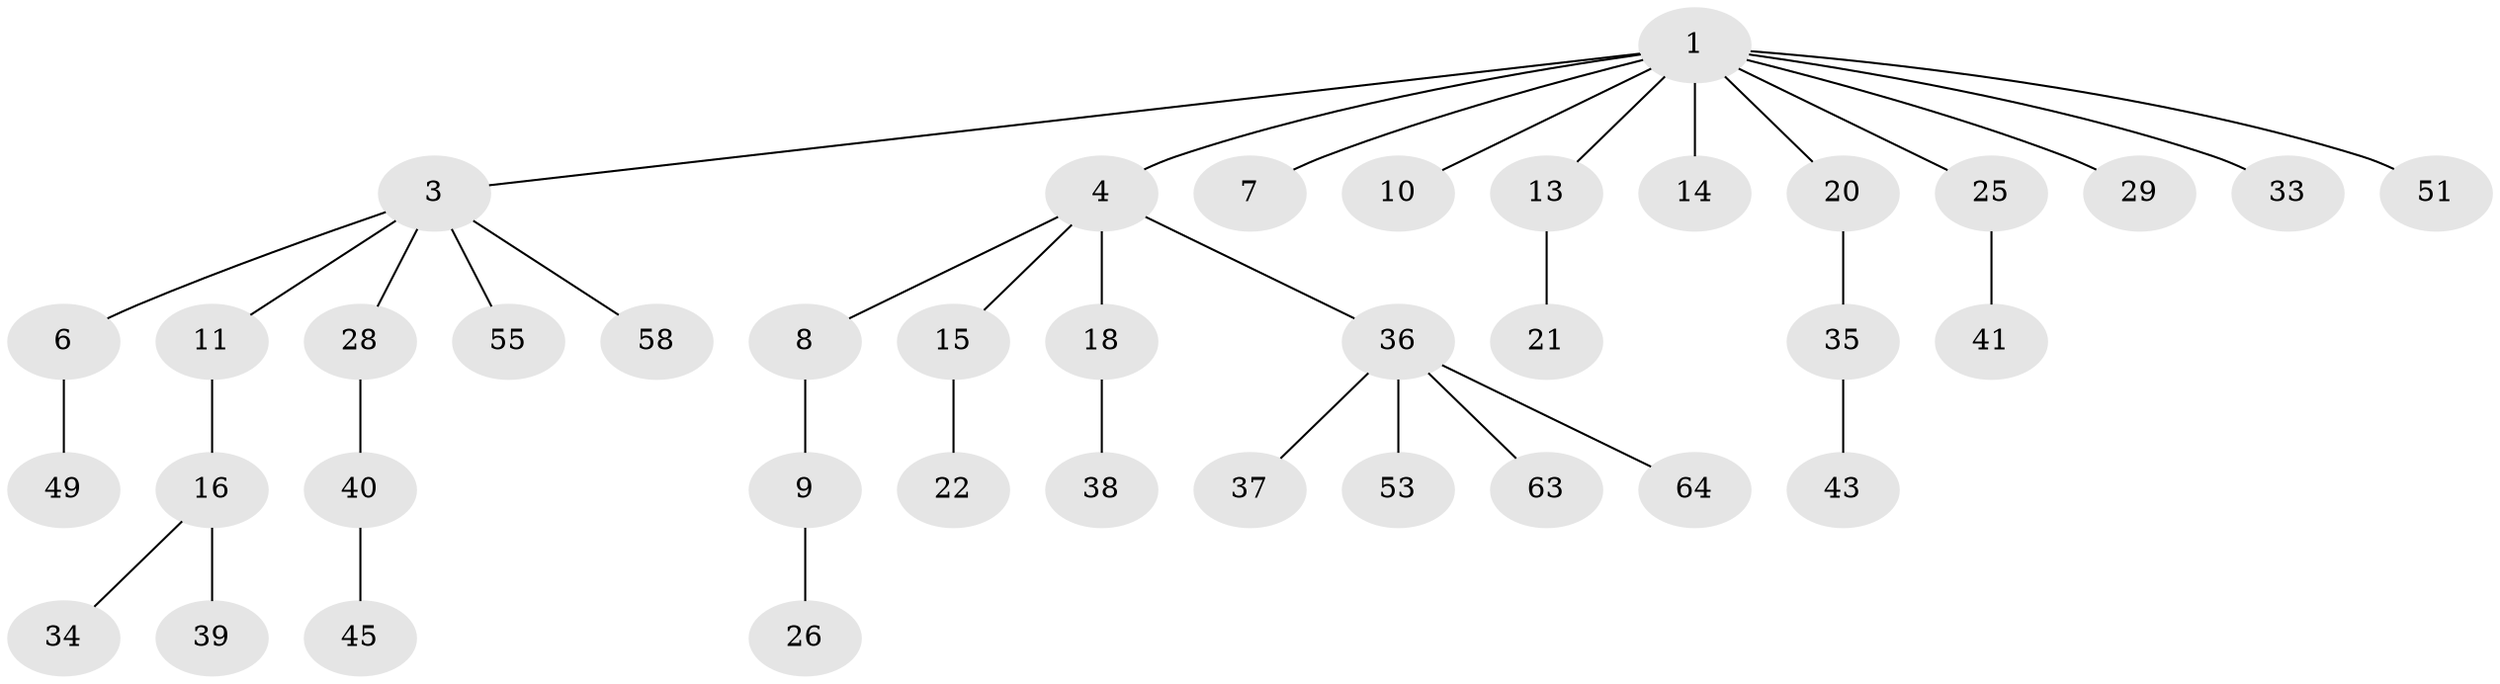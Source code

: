 // original degree distribution, {6: 0.030303030303030304, 7: 0.015151515151515152, 4: 0.09090909090909091, 5: 0.015151515151515152, 1: 0.5, 2: 0.30303030303030304, 3: 0.045454545454545456}
// Generated by graph-tools (version 1.1) at 2025/19/03/04/25 18:19:16]
// undirected, 39 vertices, 38 edges
graph export_dot {
graph [start="1"]
  node [color=gray90,style=filled];
  1 [super="+2"];
  3 [super="+5"];
  4 [super="+30"];
  6 [super="+19+32+12"];
  7;
  8;
  9;
  10;
  11;
  13 [super="+23"];
  14;
  15 [super="+62+17"];
  16;
  18;
  20 [super="+54+65"];
  21;
  22;
  25 [super="+31+44"];
  26 [super="+66"];
  28;
  29 [super="+47"];
  33;
  34;
  35;
  36 [super="+48+50"];
  37;
  38;
  39 [super="+46"];
  40;
  41 [super="+57"];
  43;
  45;
  49;
  51 [super="+61"];
  53;
  55;
  58;
  63;
  64;
  1 -- 4;
  1 -- 7;
  1 -- 10;
  1 -- 25;
  1 -- 33;
  1 -- 29;
  1 -- 3;
  1 -- 51;
  1 -- 20;
  1 -- 13;
  1 -- 14;
  3 -- 28;
  3 -- 58;
  3 -- 11;
  3 -- 6;
  3 -- 55;
  4 -- 8;
  4 -- 15;
  4 -- 18;
  4 -- 36;
  6 -- 49;
  8 -- 9;
  9 -- 26;
  11 -- 16;
  13 -- 21;
  15 -- 22;
  16 -- 34;
  16 -- 39;
  18 -- 38;
  20 -- 35;
  25 -- 41;
  28 -- 40;
  35 -- 43;
  36 -- 37;
  36 -- 64;
  36 -- 53;
  36 -- 63;
  40 -- 45;
}
